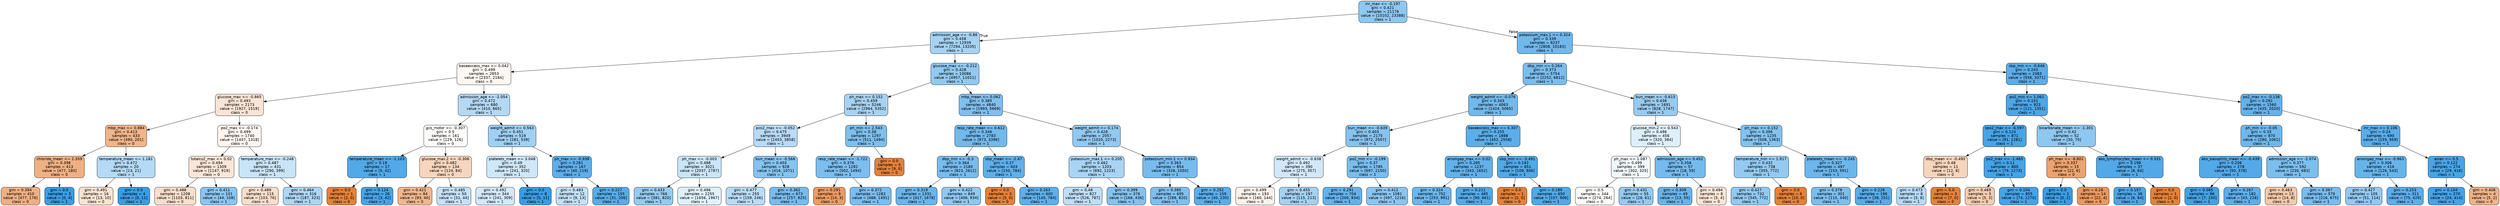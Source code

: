 digraph Tree {
node [shape=box, style="filled, rounded", color="black", fontname="helvetica"] ;
edge [fontname="helvetica"] ;
0 [label="inr_max <= -0.197\ngini = 0.421\nsamples = 21176\nvalue = [10102, 23388]\nclass = 1", fillcolor="#8fc7f0"] ;
1 [label="admission_age <= -0.86\ngini = 0.458\nsamples = 12939\nvalue = [7294, 13205]\nclass = 1", fillcolor="#a6d3f3"] ;
0 -> 1 [labeldistance=2.5, labelangle=45, headlabel="True"] ;
2 [label="baseexcess_max <= 0.042\ngini = 0.499\nsamples = 2853\nvalue = [2337, 2184]\nclass = 0", fillcolor="#fdf7f2"] ;
1 -> 2 ;
3 [label="glucose_max <= -0.865\ngini = 0.493\nsamples = 2173\nvalue = [1927, 1519]\nclass = 0", fillcolor="#f9e4d5"] ;
2 -> 3 ;
4 [label="mbp_max <= 0.884\ngini = 0.413\nsamples = 433\nvalue = [490, 201]\nclass = 0", fillcolor="#f0b58a"] ;
3 -> 4 ;
5 [label="chloride_mean <= 2.359\ngini = 0.398\nsamples = 413\nvalue = [477, 180]\nclass = 0", fillcolor="#efb184"] ;
4 -> 5 ;
6 [label="gini = 0.394\nsamples = 410\nvalue = [477, 176]\nclass = 0", fillcolor="#efaf82"] ;
5 -> 6 ;
7 [label="gini = 0.0\nsamples = 3\nvalue = [0, 4]\nclass = 1", fillcolor="#399de5"] ;
5 -> 7 ;
8 [label="temperature_mean <= 1.181\ngini = 0.472\nsamples = 20\nvalue = [13, 21]\nclass = 1", fillcolor="#b4daf5"] ;
4 -> 8 ;
9 [label="gini = 0.491\nsamples = 16\nvalue = [13, 10]\nclass = 0", fillcolor="#f9e2d1"] ;
8 -> 9 ;
10 [label="gini = 0.0\nsamples = 4\nvalue = [0, 11]\nclass = 1", fillcolor="#399de5"] ;
8 -> 10 ;
11 [label="po2_max <= -0.174\ngini = 0.499\nsamples = 1740\nvalue = [1437, 1318]\nclass = 0", fillcolor="#fdf5ef"] ;
3 -> 11 ;
12 [label="totalco2_max <= 0.02\ngini = 0.494\nsamples = 1309\nvalue = [1147, 919]\nclass = 0", fillcolor="#fae6d8"] ;
11 -> 12 ;
13 [label="gini = 0.488\nsamples = 1208\nvalue = [1103, 811]\nclass = 0", fillcolor="#f8decb"] ;
12 -> 13 ;
14 [label="gini = 0.411\nsamples = 101\nvalue = [44, 108]\nclass = 1", fillcolor="#8ac5f0"] ;
12 -> 14 ;
15 [label="temperature_max <= -0.248\ngini = 0.487\nsamples = 431\nvalue = [290, 399]\nclass = 1", fillcolor="#c9e4f8"] ;
11 -> 15 ;
16 [label="gini = 0.489\nsamples = 115\nvalue = [103, 76]\nclass = 0", fillcolor="#f8decb"] ;
15 -> 16 ;
17 [label="gini = 0.464\nsamples = 316\nvalue = [187, 323]\nclass = 1", fillcolor="#acd6f4"] ;
15 -> 17 ;
18 [label="admission_age <= -2.054\ngini = 0.472\nsamples = 680\nvalue = [410, 665]\nclass = 1", fillcolor="#b3d9f5"] ;
2 -> 18 ;
19 [label="gcs_motor <= -0.307\ngini = 0.5\nsamples = 161\nvalue = [129, 126]\nclass = 0", fillcolor="#fefcfa"] ;
18 -> 19 ;
20 [label="temperature_mean <= -1.103\ngini = 0.19\nsamples = 27\nvalue = [5, 42]\nclass = 1", fillcolor="#51a9e8"] ;
19 -> 20 ;
21 [label="gini = 0.0\nsamples = 1\nvalue = [2, 0]\nclass = 0", fillcolor="#e58139"] ;
20 -> 21 ;
22 [label="gini = 0.124\nsamples = 26\nvalue = [3, 42]\nclass = 1", fillcolor="#47a4e7"] ;
20 -> 22 ;
23 [label="glucose_max.2 <= -0.306\ngini = 0.482\nsamples = 134\nvalue = [124, 84]\nclass = 0", fillcolor="#f7d6bf"] ;
19 -> 23 ;
24 [label="gini = 0.421\nsamples = 84\nvalue = [93, 40]\nclass = 0", fillcolor="#f0b78e"] ;
23 -> 24 ;
25 [label="gini = 0.485\nsamples = 50\nvalue = [31, 44]\nclass = 1", fillcolor="#c4e2f7"] ;
23 -> 25 ;
26 [label="weight_admit <= 0.563\ngini = 0.451\nsamples = 519\nvalue = [281, 539]\nclass = 1", fillcolor="#a0d0f3"] ;
18 -> 26 ;
27 [label="platelets_mean <= 3.048\ngini = 0.49\nsamples = 352\nvalue = [241, 320]\nclass = 1", fillcolor="#cee7f9"] ;
26 -> 27 ;
28 [label="gini = 0.492\nsamples = 344\nvalue = [241, 309]\nclass = 1", fillcolor="#d3e9f9"] ;
27 -> 28 ;
29 [label="gini = 0.0\nsamples = 8\nvalue = [0, 11]\nclass = 1", fillcolor="#399de5"] ;
27 -> 29 ;
30 [label="ph_max <= -0.938\ngini = 0.261\nsamples = 167\nvalue = [40, 219]\nclass = 1", fillcolor="#5dafea"] ;
26 -> 30 ;
31 [label="gini = 0.483\nsamples = 12\nvalue = [9, 13]\nclass = 1", fillcolor="#c2e1f7"] ;
30 -> 31 ;
32 [label="gini = 0.227\nsamples = 155\nvalue = [31, 206]\nclass = 1", fillcolor="#57ace9"] ;
30 -> 32 ;
33 [label="glucose_max <= -0.212\ngini = 0.428\nsamples = 10086\nvalue = [4957, 11021]\nclass = 1", fillcolor="#92c9f1"] ;
1 -> 33 ;
34 [label="ph_max <= 0.152\ngini = 0.459\nsamples = 5246\nvalue = [2964, 5352]\nclass = 1", fillcolor="#a7d3f3"] ;
33 -> 34 ;
35 [label="pco2_max <= -0.052\ngini = 0.475\nsamples = 3949\nvalue = [2453, 3858]\nclass = 1", fillcolor="#b7dbf6"] ;
34 -> 35 ;
36 [label="ph_max <= -0.003\ngini = 0.488\nsamples = 3021\nvalue = [2037, 2787]\nclass = 1", fillcolor="#cae5f8"] ;
35 -> 36 ;
37 [label="gini = 0.433\nsamples = 766\nvalue = [381, 820]\nclass = 1", fillcolor="#95cbf1"] ;
36 -> 37 ;
38 [label="gini = 0.496\nsamples = 2255\nvalue = [1656, 1967]\nclass = 1", fillcolor="#e0f0fb"] ;
36 -> 38 ;
39 [label="bun_mean <= -0.566\ngini = 0.403\nsamples = 928\nvalue = [416, 1071]\nclass = 1", fillcolor="#86c3ef"] ;
35 -> 39 ;
40 [label="gini = 0.477\nsamples = 255\nvalue = [159, 246]\nclass = 1", fillcolor="#b9dcf6"] ;
39 -> 40 ;
41 [label="gini = 0.362\nsamples = 673\nvalue = [257, 825]\nclass = 1", fillcolor="#77bced"] ;
39 -> 41 ;
42 [label="ph_min <= 2.543\ngini = 0.38\nsamples = 1297\nvalue = [511, 1494]\nclass = 1", fillcolor="#7dbfee"] ;
34 -> 42 ;
43 [label="resp_rate_mean <= -1.722\ngini = 0.376\nsamples = 1292\nvalue = [502, 1494]\nclass = 1", fillcolor="#7cbeee"] ;
42 -> 43 ;
44 [label="gini = 0.291\nsamples = 9\nvalue = [14, 3]\nclass = 0", fillcolor="#eb9c63"] ;
43 -> 44 ;
45 [label="gini = 0.372\nsamples = 1283\nvalue = [488, 1491]\nclass = 1", fillcolor="#7abdee"] ;
43 -> 45 ;
46 [label="gini = 0.0\nsamples = 5\nvalue = [9, 0]\nclass = 0", fillcolor="#e58139"] ;
42 -> 46 ;
47 [label="mbp_mean <= 0.062\ngini = 0.385\nsamples = 4840\nvalue = [1993, 5669]\nclass = 1", fillcolor="#7fbfee"] ;
33 -> 47 ;
48 [label="resp_rate_mean <= 0.612\ngini = 0.346\nsamples = 2783\nvalue = [973, 3396]\nclass = 1", fillcolor="#72b9ec"] ;
47 -> 48 ;
49 [label="dbp_min <= -0.3\ngini = 0.364\nsamples = 2180\nvalue = [823, 2612]\nclass = 1", fillcolor="#77bced"] ;
48 -> 49 ;
50 [label="gini = 0.319\nsamples = 1331\nvalue = [417, 1678]\nclass = 1", fillcolor="#6ab5eb"] ;
49 -> 50 ;
51 [label="gini = 0.422\nsamples = 849\nvalue = [406, 934]\nclass = 1", fillcolor="#8fc8f0"] ;
49 -> 51 ;
52 [label="sbp_mean <= -2.47\ngini = 0.27\nsamples = 603\nvalue = [150, 784]\nclass = 1", fillcolor="#5fb0ea"] ;
48 -> 52 ;
53 [label="gini = 0.0\nsamples = 3\nvalue = [5, 0]\nclass = 0", fillcolor="#e58139"] ;
52 -> 53 ;
54 [label="gini = 0.263\nsamples = 600\nvalue = [145, 784]\nclass = 1", fillcolor="#5eafea"] ;
52 -> 54 ;
55 [label="weight_admit <= 0.174\ngini = 0.428\nsamples = 2057\nvalue = [1020, 2273]\nclass = 1", fillcolor="#92c9f1"] ;
47 -> 55 ;
56 [label="potassium_max.1 <= 0.205\ngini = 0.462\nsamples = 1203\nvalue = [692, 1223]\nclass = 1", fillcolor="#a9d4f4"] ;
55 -> 56 ;
57 [label="gini = 0.48\nsamples = 827\nvalue = [526, 787]\nclass = 1", fillcolor="#bddef6"] ;
56 -> 57 ;
58 [label="gini = 0.399\nsamples = 376\nvalue = [166, 436]\nclass = 1", fillcolor="#84c2ef"] ;
56 -> 58 ;
59 [label="potassium_min.1 <= 0.934\ngini = 0.363\nsamples = 854\nvalue = [328, 1050]\nclass = 1", fillcolor="#77bced"] ;
55 -> 59 ;
60 [label="gini = 0.385\nsamples = 695\nvalue = [288, 820]\nclass = 1", fillcolor="#7fbfee"] ;
59 -> 60 ;
61 [label="gini = 0.252\nsamples = 159\nvalue = [40, 230]\nclass = 1", fillcolor="#5baeea"] ;
59 -> 61 ;
62 [label="potassium_max.1 <= 0.324\ngini = 0.339\nsamples = 8237\nvalue = [2808, 10183]\nclass = 1", fillcolor="#70b8ec"] ;
0 -> 62 [labeldistance=2.5, labelangle=-45, headlabel="False"] ;
63 [label="dbp_min <= 0.264\ngini = 0.373\nsamples = 5754\nvalue = [2252, 6812]\nclass = 1", fillcolor="#7abdee"] ;
62 -> 63 ;
64 [label="weight_admit <= -0.076\ngini = 0.343\nsamples = 4063\nvalue = [1424, 5065]\nclass = 1", fillcolor="#71b9ec"] ;
63 -> 64 ;
65 [label="bun_mean <= -0.639\ngini = 0.403\nsamples = 2175\nvalue = [972, 2507]\nclass = 1", fillcolor="#86c3ef"] ;
64 -> 65 ;
66 [label="weight_admit <= -0.638\ngini = 0.492\nsamples = 390\nvalue = [275, 357]\nclass = 1", fillcolor="#d2e8f9"] ;
65 -> 66 ;
67 [label="gini = 0.499\nsamples = 193\nvalue = [160, 144]\nclass = 0", fillcolor="#fcf2eb"] ;
66 -> 67 ;
68 [label="gini = 0.455\nsamples = 197\nvalue = [115, 213]\nclass = 1", fillcolor="#a4d2f3"] ;
66 -> 68 ;
69 [label="po2_min <= -0.199\ngini = 0.37\nsamples = 1785\nvalue = [697, 2150]\nclass = 1", fillcolor="#79bded"] ;
65 -> 69 ;
70 [label="gini = 0.291\nsamples = 704\nvalue = [200, 934]\nclass = 1", fillcolor="#63b2eb"] ;
69 -> 70 ;
71 [label="gini = 0.412\nsamples = 1081\nvalue = [497, 1216]\nclass = 1", fillcolor="#8ac5f0"] ;
69 -> 71 ;
72 [label="baseexcess_max <= 0.307\ngini = 0.255\nsamples = 1888\nvalue = [452, 2558]\nclass = 1", fillcolor="#5caeea"] ;
64 -> 72 ;
73 [label="aniongap_max <= 0.02\ngini = 0.285\nsamples = 1237\nvalue = [343, 1652]\nclass = 1", fillcolor="#62b1ea"] ;
72 -> 73 ;
74 [label="gini = 0.324\nsamples = 752\nvalue = [253, 991]\nclass = 1", fillcolor="#6cb6ec"] ;
73 -> 74 ;
75 [label="gini = 0.211\nsamples = 485\nvalue = [90, 661]\nclass = 1", fillcolor="#54aae9"] ;
73 -> 75 ;
76 [label="sbp_min <= -3.491\ngini = 0.192\nsamples = 651\nvalue = [109, 906]\nclass = 1", fillcolor="#51a9e8"] ;
72 -> 76 ;
77 [label="gini = 0.0\nsamples = 1\nvalue = [2, 0]\nclass = 0", fillcolor="#e58139"] ;
76 -> 77 ;
78 [label="gini = 0.189\nsamples = 650\nvalue = [107, 906]\nclass = 1", fillcolor="#50a9e8"] ;
76 -> 78 ;
79 [label="bun_mean <= -0.615\ngini = 0.436\nsamples = 1691\nvalue = [828, 1747]\nclass = 1", fillcolor="#97cbf1"] ;
63 -> 79 ;
80 [label="glucose_min.2 <= 0.543\ngini = 0.496\nsamples = 456\nvalue = [320, 384]\nclass = 1", fillcolor="#deeffb"] ;
79 -> 80 ;
81 [label="ph_max <= 1.087\ngini = 0.499\nsamples = 399\nvalue = [302, 325]\nclass = 1", fillcolor="#f1f8fd"] ;
80 -> 81 ;
82 [label="gini = 0.5\nsamples = 344\nvalue = [274, 264]\nclass = 0", fillcolor="#fefaf8"] ;
81 -> 82 ;
83 [label="gini = 0.431\nsamples = 55\nvalue = [28, 61]\nclass = 1", fillcolor="#94caf1"] ;
81 -> 83 ;
84 [label="admission_age <= 0.452\ngini = 0.358\nsamples = 57\nvalue = [18, 59]\nclass = 1", fillcolor="#75bbed"] ;
80 -> 84 ;
85 [label="gini = 0.309\nsamples = 49\nvalue = [13, 55]\nclass = 1", fillcolor="#68b4eb"] ;
84 -> 85 ;
86 [label="gini = 0.494\nsamples = 8\nvalue = [5, 4]\nclass = 0", fillcolor="#fae6d7"] ;
84 -> 86 ;
87 [label="ph_max <= 0.152\ngini = 0.396\nsamples = 1235\nvalue = [508, 1363]\nclass = 1", fillcolor="#83c2ef"] ;
79 -> 87 ;
88 [label="temperature_min <= 1.917\ngini = 0.432\nsamples = 738\nvalue = [355, 772]\nclass = 1", fillcolor="#94caf1"] ;
87 -> 88 ;
89 [label="gini = 0.427\nsamples = 732\nvalue = [345, 772]\nclass = 1", fillcolor="#91c9f1"] ;
88 -> 89 ;
90 [label="gini = 0.0\nsamples = 6\nvalue = [10, 0]\nclass = 0", fillcolor="#e58139"] ;
88 -> 90 ;
91 [label="platelets_mean <= -0.245\ngini = 0.327\nsamples = 497\nvalue = [153, 591]\nclass = 1", fillcolor="#6cb6ec"] ;
87 -> 91 ;
92 [label="gini = 0.378\nsamples = 301\nvalue = [115, 340]\nclass = 1", fillcolor="#7cbeee"] ;
91 -> 92 ;
93 [label="gini = 0.228\nsamples = 196\nvalue = [38, 251]\nclass = 1", fillcolor="#57ace9"] ;
91 -> 93 ;
94 [label="sbp_min <= -0.646\ngini = 0.243\nsamples = 2483\nvalue = [556, 3371]\nclass = 1", fillcolor="#5aade9"] ;
62 -> 94 ;
95 [label="po2_min <= 1.061\ngini = 0.151\nsamples = 923\nvalue = [121, 1351]\nclass = 1", fillcolor="#4ba6e7"] ;
94 -> 95 ;
96 [label="spo2_max <= -6.597\ngini = 0.124\nsamples = 871\nvalue = [91, 1281]\nclass = 1", fillcolor="#47a4e7"] ;
95 -> 96 ;
97 [label="dbp_mean <= -0.495\ngini = 0.48\nsamples = 11\nvalue = [12, 8]\nclass = 0", fillcolor="#f6d5bd"] ;
96 -> 97 ;
98 [label="gini = 0.473\nsamples = 8\nvalue = [5, 8]\nclass = 1", fillcolor="#b5daf5"] ;
97 -> 98 ;
99 [label="gini = 0.0\nsamples = 3\nvalue = [7, 0]\nclass = 0", fillcolor="#e58139"] ;
97 -> 99 ;
100 [label="po2_max <= -1.465\ngini = 0.11\nsamples = 860\nvalue = [79, 1273]\nclass = 1", fillcolor="#45a3e7"] ;
96 -> 100 ;
101 [label="gini = 0.469\nsamples = 5\nvalue = [5, 3]\nclass = 0", fillcolor="#f5cdb0"] ;
100 -> 101 ;
102 [label="gini = 0.104\nsamples = 855\nvalue = [74, 1270]\nclass = 1", fillcolor="#45a3e7"] ;
100 -> 102 ;
103 [label="bicarbonate_mean <= -1.301\ngini = 0.42\nsamples = 52\nvalue = [30, 70]\nclass = 1", fillcolor="#8ec7f0"] ;
95 -> 103 ;
104 [label="ph_max <= -8.801\ngini = 0.337\nsamples = 15\nvalue = [22, 6]\nclass = 0", fillcolor="#eca36f"] ;
103 -> 104 ;
105 [label="gini = 0.0\nsamples = 1\nvalue = [0, 2]\nclass = 1", fillcolor="#399de5"] ;
104 -> 105 ;
106 [label="gini = 0.26\nsamples = 14\nvalue = [22, 4]\nclass = 0", fillcolor="#ea985d"] ;
104 -> 106 ;
107 [label="abs_lymphocytes_mean <= 0.331\ngini = 0.198\nsamples = 37\nvalue = [8, 64]\nclass = 1", fillcolor="#52a9e8"] ;
103 -> 107 ;
108 [label="gini = 0.157\nsamples = 36\nvalue = [6, 64]\nclass = 1", fillcolor="#4ca6e7"] ;
107 -> 108 ;
109 [label="gini = 0.0\nsamples = 1\nvalue = [2, 0]\nclass = 0", fillcolor="#e58139"] ;
107 -> 109 ;
110 [label="po2_max <= -0.136\ngini = 0.292\nsamples = 1560\nvalue = [435, 2020]\nclass = 1", fillcolor="#64b2eb"] ;
94 -> 110 ;
111 [label="ph_min <= -0.05\ngini = 0.33\nsamples = 870\nvalue = [280, 1061]\nclass = 1", fillcolor="#6db7ec"] ;
110 -> 111 ;
112 [label="abs_basophils_mean <= -0.439\ngini = 0.206\nsamples = 278\nvalue = [50, 378]\nclass = 1", fillcolor="#53aae8"] ;
111 -> 112 ;
113 [label="gini = 0.085\nsamples = 96\nvalue = [7, 150]\nclass = 1", fillcolor="#42a2e6"] ;
112 -> 113 ;
114 [label="gini = 0.267\nsamples = 182\nvalue = [43, 228]\nclass = 1", fillcolor="#5eafea"] ;
112 -> 114 ;
115 [label="admission_age <= -2.074\ngini = 0.377\nsamples = 592\nvalue = [230, 683]\nclass = 1", fillcolor="#7cbeee"] ;
111 -> 115 ;
116 [label="gini = 0.463\nsamples = 13\nvalue = [14, 8]\nclass = 0", fillcolor="#f4c9aa"] ;
115 -> 116 ;
117 [label="gini = 0.367\nsamples = 579\nvalue = [216, 675]\nclass = 1", fillcolor="#78bced"] ;
115 -> 117 ;
118 [label="inr_max <= 0.106\ngini = 0.24\nsamples = 690\nvalue = [155, 959]\nclass = 1", fillcolor="#59ade9"] ;
110 -> 118 ;
119 [label="aniongap_max <= -0.963\ngini = 0.306\nsamples = 416\nvalue = [126, 543]\nclass = 1", fillcolor="#67b4eb"] ;
118 -> 119 ;
120 [label="gini = 0.427\nsamples = 105\nvalue = [51, 114]\nclass = 1", fillcolor="#92c9f1"] ;
119 -> 120 ;
121 [label="gini = 0.253\nsamples = 311\nvalue = [75, 429]\nclass = 1", fillcolor="#5caeea"] ;
119 -> 121 ;
122 [label="asian <= 0.5\ngini = 0.122\nsamples = 274\nvalue = [29, 416]\nclass = 1", fillcolor="#47a4e7"] ;
118 -> 122 ;
123 [label="gini = 0.104\nsamples = 270\nvalue = [24, 414]\nclass = 1", fillcolor="#44a3e7"] ;
122 -> 123 ;
124 [label="gini = 0.408\nsamples = 4\nvalue = [5, 2]\nclass = 0", fillcolor="#efb388"] ;
122 -> 124 ;
}